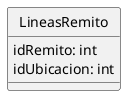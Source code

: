@startuml LineasRemito
hide circle
class LineasRemito{
    idRemito: int
    idUbicacion: int 

}
@enduml